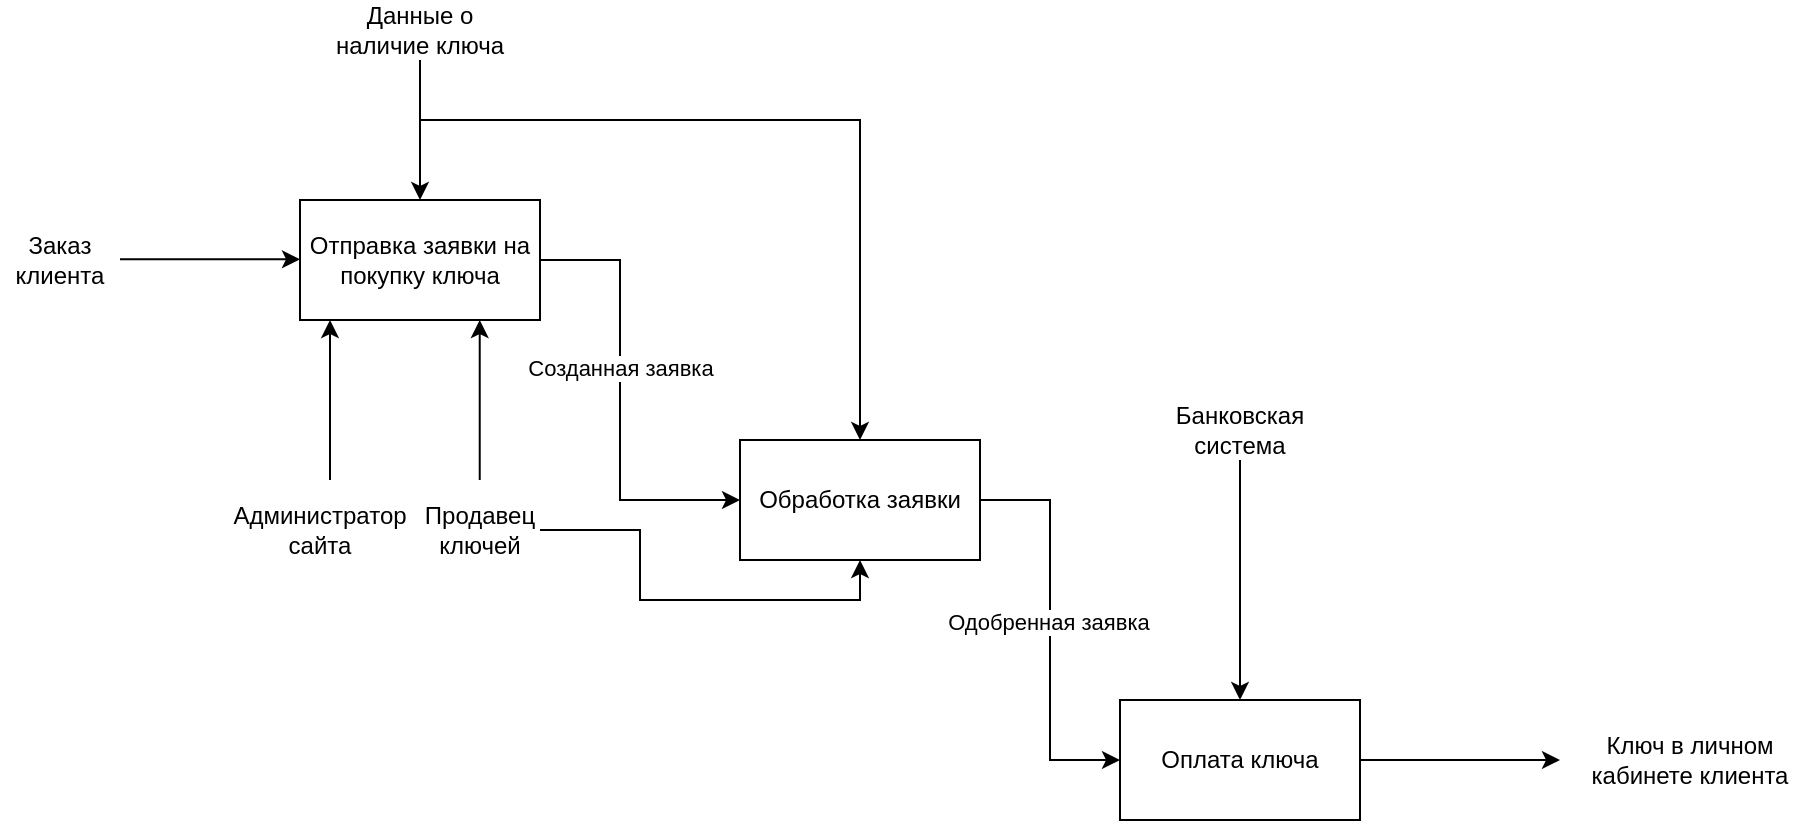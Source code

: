 <mxfile version="24.3.1" type="device">
  <diagram name="Страница — 1" id="5X1WnvhzbiA4pKIqT3eM">
    <mxGraphModel dx="2220" dy="998" grid="1" gridSize="10" guides="1" tooltips="1" connect="1" arrows="1" fold="1" page="1" pageScale="1" pageWidth="827" pageHeight="1169" math="0" shadow="0">
      <root>
        <mxCell id="0" />
        <mxCell id="1" parent="0" />
        <mxCell id="E64o1SQ4OG3UULAt4432-1" value="Отправка заявки на покупку ключа" style="rounded=0;whiteSpace=wrap;html=1;" vertex="1" parent="1">
          <mxGeometry x="210" y="490" width="120" height="60" as="geometry" />
        </mxCell>
        <mxCell id="E64o1SQ4OG3UULAt4432-2" value="" style="endArrow=classic;html=1;rounded=0;entryX=0;entryY=0.25;entryDx=0;entryDy=0;" edge="1" parent="1">
          <mxGeometry width="50" height="50" relative="1" as="geometry">
            <mxPoint x="120" y="519.66" as="sourcePoint" />
            <mxPoint x="210" y="519.66" as="targetPoint" />
          </mxGeometry>
        </mxCell>
        <mxCell id="E64o1SQ4OG3UULAt4432-6" value="" style="endArrow=classic;html=1;rounded=0;entryX=0.5;entryY=0;entryDx=0;entryDy=0;" edge="1" parent="1">
          <mxGeometry width="50" height="50" relative="1" as="geometry">
            <mxPoint x="270" y="420" as="sourcePoint" />
            <mxPoint x="270" y="490" as="targetPoint" />
            <Array as="points" />
          </mxGeometry>
        </mxCell>
        <mxCell id="E64o1SQ4OG3UULAt4432-7" value="Данные о наличие ключа" style="text;html=1;align=center;verticalAlign=middle;whiteSpace=wrap;rounded=0;" vertex="1" parent="1">
          <mxGeometry x="225" y="390" width="90" height="30" as="geometry" />
        </mxCell>
        <mxCell id="E64o1SQ4OG3UULAt4432-8" style="edgeStyle=orthogonalEdgeStyle;rounded=0;orthogonalLoop=1;jettySize=auto;html=1;entryX=0;entryY=0.5;entryDx=0;entryDy=0;" edge="1" parent="1" source="E64o1SQ4OG3UULAt4432-10" target="E64o1SQ4OG3UULAt4432-11">
          <mxGeometry relative="1" as="geometry" />
        </mxCell>
        <mxCell id="E64o1SQ4OG3UULAt4432-9" value="Одобренная заявка" style="edgeLabel;html=1;align=center;verticalAlign=middle;resizable=0;points=[];" vertex="1" connectable="0" parent="E64o1SQ4OG3UULAt4432-8">
          <mxGeometry x="-0.045" y="-1" relative="1" as="geometry">
            <mxPoint as="offset" />
          </mxGeometry>
        </mxCell>
        <mxCell id="E64o1SQ4OG3UULAt4432-10" value="Обработка заявки" style="rounded=0;whiteSpace=wrap;html=1;" vertex="1" parent="1">
          <mxGeometry x="430" y="610" width="120" height="60" as="geometry" />
        </mxCell>
        <mxCell id="E64o1SQ4OG3UULAt4432-11" value="Оплата ключа" style="rounded=0;whiteSpace=wrap;html=1;" vertex="1" parent="1">
          <mxGeometry x="620" y="740" width="120" height="60" as="geometry" />
        </mxCell>
        <mxCell id="E64o1SQ4OG3UULAt4432-12" value="" style="endArrow=classic;html=1;rounded=0;exitX=1;exitY=0.5;exitDx=0;exitDy=0;entryX=0;entryY=0.5;entryDx=0;entryDy=0;" edge="1" parent="1" source="E64o1SQ4OG3UULAt4432-1" target="E64o1SQ4OG3UULAt4432-10">
          <mxGeometry width="50" height="50" relative="1" as="geometry">
            <mxPoint x="380" y="560" as="sourcePoint" />
            <mxPoint x="430" y="510" as="targetPoint" />
            <Array as="points">
              <mxPoint x="370" y="520" />
              <mxPoint x="370" y="620" />
              <mxPoint x="370" y="640" />
            </Array>
          </mxGeometry>
        </mxCell>
        <mxCell id="E64o1SQ4OG3UULAt4432-13" value="Созданная заявка" style="edgeLabel;html=1;align=center;verticalAlign=middle;resizable=0;points=[];" vertex="1" connectable="0" parent="E64o1SQ4OG3UULAt4432-12">
          <mxGeometry x="-0.145" relative="1" as="geometry">
            <mxPoint as="offset" />
          </mxGeometry>
        </mxCell>
        <mxCell id="E64o1SQ4OG3UULAt4432-17" style="edgeStyle=orthogonalEdgeStyle;rounded=0;orthogonalLoop=1;jettySize=auto;html=1;entryX=0.5;entryY=1;entryDx=0;entryDy=0;" edge="1" parent="1" source="E64o1SQ4OG3UULAt4432-18" target="E64o1SQ4OG3UULAt4432-10">
          <mxGeometry relative="1" as="geometry" />
        </mxCell>
        <mxCell id="E64o1SQ4OG3UULAt4432-18" value="Продавец ключей" style="text;html=1;align=center;verticalAlign=middle;whiteSpace=wrap;rounded=0;" vertex="1" parent="1">
          <mxGeometry x="270" y="640" width="60" height="30" as="geometry" />
        </mxCell>
        <mxCell id="E64o1SQ4OG3UULAt4432-19" value="" style="endArrow=classic;html=1;rounded=0;entryX=0.5;entryY=0;entryDx=0;entryDy=0;" edge="1" parent="1" target="E64o1SQ4OG3UULAt4432-10">
          <mxGeometry width="50" height="50" relative="1" as="geometry">
            <mxPoint x="270" y="450" as="sourcePoint" />
            <mxPoint x="380" y="420" as="targetPoint" />
            <Array as="points">
              <mxPoint x="390" y="450" />
              <mxPoint x="440" y="450" />
              <mxPoint x="460" y="450" />
              <mxPoint x="490" y="450" />
              <mxPoint x="490" y="470" />
              <mxPoint x="490" y="490" />
              <mxPoint x="490" y="510" />
            </Array>
          </mxGeometry>
        </mxCell>
        <mxCell id="E64o1SQ4OG3UULAt4432-20" value="" style="endArrow=classic;html=1;rounded=0;exitX=1;exitY=0.5;exitDx=0;exitDy=0;" edge="1" parent="1" source="E64o1SQ4OG3UULAt4432-11">
          <mxGeometry width="50" height="50" relative="1" as="geometry">
            <mxPoint x="810" y="770" as="sourcePoint" />
            <mxPoint x="840" y="770" as="targetPoint" />
          </mxGeometry>
        </mxCell>
        <mxCell id="E64o1SQ4OG3UULAt4432-21" value="Ключ в личном кабинете клиента" style="text;html=1;align=center;verticalAlign=middle;whiteSpace=wrap;rounded=0;" vertex="1" parent="1">
          <mxGeometry x="850" y="755" width="110" height="30" as="geometry" />
        </mxCell>
        <mxCell id="E64o1SQ4OG3UULAt4432-22" value="" style="endArrow=classic;html=1;rounded=0;entryX=0.5;entryY=0;entryDx=0;entryDy=0;" edge="1" parent="1" target="E64o1SQ4OG3UULAt4432-11">
          <mxGeometry width="50" height="50" relative="1" as="geometry">
            <mxPoint x="680" y="620" as="sourcePoint" />
            <mxPoint x="720" y="620" as="targetPoint" />
          </mxGeometry>
        </mxCell>
        <mxCell id="E64o1SQ4OG3UULAt4432-23" value="Банковская система" style="text;html=1;align=center;verticalAlign=middle;whiteSpace=wrap;rounded=0;" vertex="1" parent="1">
          <mxGeometry x="650" y="590" width="60" height="30" as="geometry" />
        </mxCell>
        <mxCell id="E64o1SQ4OG3UULAt4432-24" value="Заказ клиента" style="text;html=1;align=center;verticalAlign=middle;whiteSpace=wrap;rounded=0;" vertex="1" parent="1">
          <mxGeometry x="60" y="505" width="60" height="30" as="geometry" />
        </mxCell>
        <mxCell id="E64o1SQ4OG3UULAt4432-25" value="" style="endArrow=classic;html=1;rounded=0;entryX=0.25;entryY=1;entryDx=0;entryDy=0;" edge="1" parent="1">
          <mxGeometry width="50" height="50" relative="1" as="geometry">
            <mxPoint x="225" y="630" as="sourcePoint" />
            <mxPoint x="225" y="550" as="targetPoint" />
          </mxGeometry>
        </mxCell>
        <mxCell id="E64o1SQ4OG3UULAt4432-26" value="" style="endArrow=classic;html=1;rounded=0;entryX=0.75;entryY=1;entryDx=0;entryDy=0;" edge="1" parent="1">
          <mxGeometry width="50" height="50" relative="1" as="geometry">
            <mxPoint x="299.86" y="630" as="sourcePoint" />
            <mxPoint x="299.86" y="550" as="targetPoint" />
          </mxGeometry>
        </mxCell>
        <mxCell id="E64o1SQ4OG3UULAt4432-27" value="Администратор сайта" style="text;html=1;align=center;verticalAlign=middle;whiteSpace=wrap;rounded=0;" vertex="1" parent="1">
          <mxGeometry x="190" y="640" width="60" height="30" as="geometry" />
        </mxCell>
      </root>
    </mxGraphModel>
  </diagram>
</mxfile>
